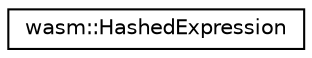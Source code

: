 digraph "Graphical Class Hierarchy"
{
  edge [fontname="Helvetica",fontsize="10",labelfontname="Helvetica",labelfontsize="10"];
  node [fontname="Helvetica",fontsize="10",shape=record];
  rankdir="LR";
  Node0 [label="wasm::HashedExpression",height=0.2,width=0.4,color="black", fillcolor="white", style="filled",URL="$structwasm_1_1_hashed_expression.html"];
}
